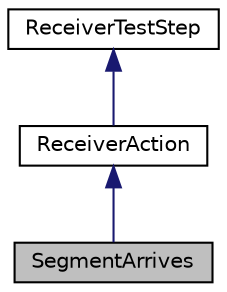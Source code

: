 digraph "SegmentArrives"
{
 // LATEX_PDF_SIZE
  edge [fontname="Helvetica",fontsize="10",labelfontname="Helvetica",labelfontsize="10"];
  node [fontname="Helvetica",fontsize="10",shape=record];
  Node1 [label="SegmentArrives",height=0.2,width=0.4,color="black", fillcolor="grey75", style="filled", fontcolor="black",tooltip=" "];
  Node2 -> Node1 [dir="back",color="midnightblue",fontsize="10",style="solid",fontname="Helvetica"];
  Node2 [label="ReceiverAction",height=0.2,width=0.4,color="black", fillcolor="white", style="filled",URL="$structReceiverAction.html",tooltip=" "];
  Node3 -> Node2 [dir="back",color="midnightblue",fontsize="10",style="solid",fontname="Helvetica"];
  Node3 [label="ReceiverTestStep",height=0.2,width=0.4,color="black", fillcolor="white", style="filled",URL="$structReceiverTestStep.html",tooltip=" "];
}
